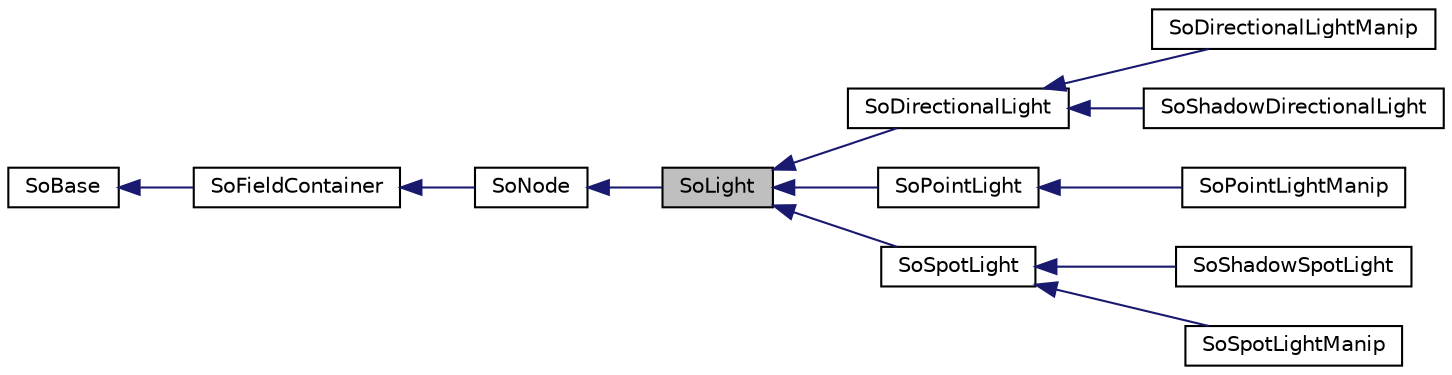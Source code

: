 digraph "SoLight"
{
 // LATEX_PDF_SIZE
  edge [fontname="Helvetica",fontsize="10",labelfontname="Helvetica",labelfontsize="10"];
  node [fontname="Helvetica",fontsize="10",shape=record];
  rankdir="LR";
  Node1 [label="SoLight",height=0.2,width=0.4,color="black", fillcolor="grey75", style="filled", fontcolor="black",tooltip="The SoLight class is the base class for light emitting nodes."];
  Node2 -> Node1 [dir="back",color="midnightblue",fontsize="10",style="solid",fontname="Helvetica"];
  Node2 [label="SoNode",height=0.2,width=0.4,color="black", fillcolor="white", style="filled",URL="$classSoNode.html",tooltip="The SoNode class is the base class for nodes used in scene graphs."];
  Node3 -> Node2 [dir="back",color="midnightblue",fontsize="10",style="solid",fontname="Helvetica"];
  Node3 [label="SoFieldContainer",height=0.2,width=0.4,color="black", fillcolor="white", style="filled",URL="$classSoFieldContainer.html",tooltip="The SoFieldContainer class is a base class for all classes that contain fields."];
  Node4 -> Node3 [dir="back",color="midnightblue",fontsize="10",style="solid",fontname="Helvetica"];
  Node4 [label="SoBase",height=0.2,width=0.4,color="black", fillcolor="white", style="filled",URL="$classSoBase.html",tooltip="The SoBase class is the top-level superclass for a number of class-hierarchies."];
  Node1 -> Node5 [dir="back",color="midnightblue",fontsize="10",style="solid",fontname="Helvetica"];
  Node5 [label="SoDirectionalLight",height=0.2,width=0.4,color="black", fillcolor="white", style="filled",URL="$classSoDirectionalLight.html",tooltip="The SoDirectionalLight class is a node type for specifying directional light sources."];
  Node5 -> Node6 [dir="back",color="midnightblue",fontsize="10",style="solid",fontname="Helvetica"];
  Node6 [label="SoDirectionalLightManip",height=0.2,width=0.4,color="black", fillcolor="white", style="filled",URL="$classSoDirectionalLightManip.html",tooltip=" "];
  Node5 -> Node7 [dir="back",color="midnightblue",fontsize="10",style="solid",fontname="Helvetica"];
  Node7 [label="SoShadowDirectionalLight",height=0.2,width=0.4,color="black", fillcolor="white", style="filled",URL="$classSoShadowDirectionalLight.html",tooltip="The SoShadowDirectionalLight class is a node for setting up a directional light which casts shadows."];
  Node1 -> Node8 [dir="back",color="midnightblue",fontsize="10",style="solid",fontname="Helvetica"];
  Node8 [label="SoPointLight",height=0.2,width=0.4,color="black", fillcolor="white", style="filled",URL="$classSoPointLight.html",tooltip="The SoPointLight class is a node type for light sources."];
  Node8 -> Node9 [dir="back",color="midnightblue",fontsize="10",style="solid",fontname="Helvetica"];
  Node9 [label="SoPointLightManip",height=0.2,width=0.4,color="black", fillcolor="white", style="filled",URL="$classSoPointLightManip.html",tooltip=" "];
  Node1 -> Node10 [dir="back",color="midnightblue",fontsize="10",style="solid",fontname="Helvetica"];
  Node10 [label="SoSpotLight",height=0.2,width=0.4,color="black", fillcolor="white", style="filled",URL="$classSoSpotLight.html",tooltip="The SoSpotLight class is a node type for light sources with a cone shaped light volume."];
  Node10 -> Node11 [dir="back",color="midnightblue",fontsize="10",style="solid",fontname="Helvetica"];
  Node11 [label="SoShadowSpotLight",height=0.2,width=0.4,color="black", fillcolor="white", style="filled",URL="$classSoShadowSpotLight.html",tooltip="The SoShadowSpotLight class is a node for setting up a spot light which casts shadows."];
  Node10 -> Node12 [dir="back",color="midnightblue",fontsize="10",style="solid",fontname="Helvetica"];
  Node12 [label="SoSpotLightManip",height=0.2,width=0.4,color="black", fillcolor="white", style="filled",URL="$classSoSpotLightManip.html",tooltip=" "];
}
